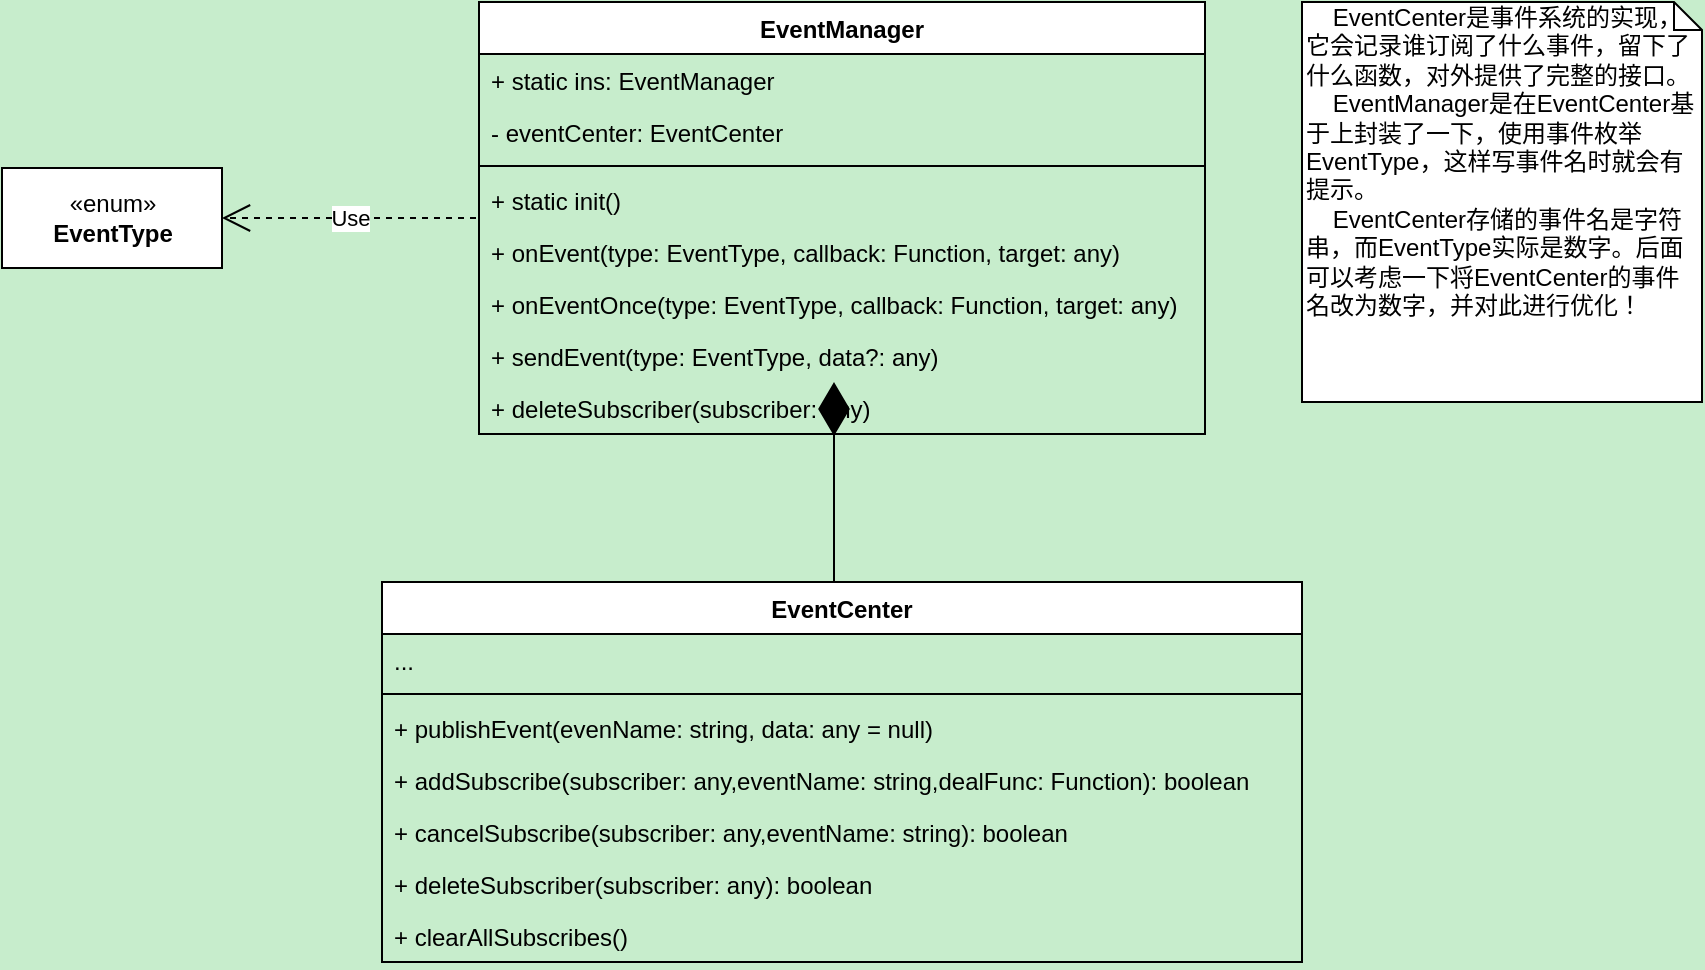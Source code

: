 <mxfile version="12.3.2" type="device" pages="3"><diagram id="Q_BTeMzvVYEs-t54QEot" name="事件管理模块"><mxGraphModel dx="1357" dy="360" grid="1" gridSize="10" guides="1" tooltips="1" connect="1" arrows="1" fold="1" page="1" pageScale="1" pageWidth="827" pageHeight="1169" background="#C7EDCC" math="0" shadow="0"><root><mxCell id="0"/><mxCell id="1" parent="0"/><mxCell id="aZu7t1gWqZ5ln_S5-NXc-1" value="EventCenter" style="swimlane;fontStyle=1;align=center;verticalAlign=top;childLayout=stackLayout;horizontal=1;startSize=26;horizontalStack=0;resizeParent=1;resizeParentMax=0;resizeLast=0;collapsible=1;marginBottom=0;" vertex="1" parent="1"><mxGeometry x="100" y="440" width="460" height="190" as="geometry"><mxRectangle x="80" y="430" width="100" height="26" as="alternateBounds"/></mxGeometry></mxCell><mxCell id="aZu7t1gWqZ5ln_S5-NXc-2" value="..." style="text;strokeColor=none;fillColor=none;align=left;verticalAlign=top;spacingLeft=4;spacingRight=4;overflow=hidden;rotatable=0;points=[[0,0.5],[1,0.5]];portConstraint=eastwest;" vertex="1" parent="aZu7t1gWqZ5ln_S5-NXc-1"><mxGeometry y="26" width="460" height="26" as="geometry"/></mxCell><mxCell id="aZu7t1gWqZ5ln_S5-NXc-3" value="" style="line;strokeWidth=1;fillColor=none;align=left;verticalAlign=middle;spacingTop=-1;spacingLeft=3;spacingRight=3;rotatable=0;labelPosition=right;points=[];portConstraint=eastwest;" vertex="1" parent="aZu7t1gWqZ5ln_S5-NXc-1"><mxGeometry y="52" width="460" height="8" as="geometry"/></mxCell><mxCell id="aZu7t1gWqZ5ln_S5-NXc-4" value="+ publishEvent(evenName: string, data: any = null)" style="text;strokeColor=none;fillColor=none;align=left;verticalAlign=top;spacingLeft=4;spacingRight=4;overflow=hidden;rotatable=0;points=[[0,0.5],[1,0.5]];portConstraint=eastwest;" vertex="1" parent="aZu7t1gWqZ5ln_S5-NXc-1"><mxGeometry y="60" width="460" height="26" as="geometry"/></mxCell><mxCell id="aZu7t1gWqZ5ln_S5-NXc-5" value="+ addSubscribe(subscriber: any,eventName: string,dealFunc: Function): boolean" style="text;strokeColor=none;fillColor=none;align=left;verticalAlign=top;spacingLeft=4;spacingRight=4;overflow=hidden;rotatable=0;points=[[0,0.5],[1,0.5]];portConstraint=eastwest;" vertex="1" parent="aZu7t1gWqZ5ln_S5-NXc-1"><mxGeometry y="86" width="460" height="26" as="geometry"/></mxCell><mxCell id="aZu7t1gWqZ5ln_S5-NXc-6" value="+ cancelSubscribe(subscriber: any,eventName: string): boolean" style="text;strokeColor=none;fillColor=none;align=left;verticalAlign=top;spacingLeft=4;spacingRight=4;overflow=hidden;rotatable=0;points=[[0,0.5],[1,0.5]];portConstraint=eastwest;" vertex="1" parent="aZu7t1gWqZ5ln_S5-NXc-1"><mxGeometry y="112" width="460" height="26" as="geometry"/></mxCell><mxCell id="aZu7t1gWqZ5ln_S5-NXc-7" value="+ deleteSubscriber(subscriber: any): boolean" style="text;strokeColor=none;fillColor=none;align=left;verticalAlign=top;spacingLeft=4;spacingRight=4;overflow=hidden;rotatable=0;points=[[0,0.5],[1,0.5]];portConstraint=eastwest;" vertex="1" parent="aZu7t1gWqZ5ln_S5-NXc-1"><mxGeometry y="138" width="460" height="26" as="geometry"/></mxCell><mxCell id="aZu7t1gWqZ5ln_S5-NXc-8" value="+ clearAllSubscribes()" style="text;strokeColor=none;fillColor=none;align=left;verticalAlign=top;spacingLeft=4;spacingRight=4;overflow=hidden;rotatable=0;points=[[0,0.5],[1,0.5]];portConstraint=eastwest;" vertex="1" parent="aZu7t1gWqZ5ln_S5-NXc-1"><mxGeometry y="164" width="460" height="26" as="geometry"/></mxCell><mxCell id="aZu7t1gWqZ5ln_S5-NXc-9" value="EventManager" style="swimlane;fontStyle=1;align=center;verticalAlign=top;childLayout=stackLayout;horizontal=1;startSize=26;horizontalStack=0;resizeParent=1;resizeParentMax=0;resizeLast=0;collapsible=1;marginBottom=0;" vertex="1" parent="1"><mxGeometry x="148.5" y="150" width="363" height="216" as="geometry"><mxRectangle x="148.5" y="150" width="110" height="26" as="alternateBounds"/></mxGeometry></mxCell><mxCell id="aZu7t1gWqZ5ln_S5-NXc-16" value="+ static ins: EventManager" style="text;strokeColor=none;fillColor=none;align=left;verticalAlign=top;spacingLeft=4;spacingRight=4;overflow=hidden;rotatable=0;points=[[0,0.5],[1,0.5]];portConstraint=eastwest;" vertex="1" parent="aZu7t1gWqZ5ln_S5-NXc-9"><mxGeometry y="26" width="363" height="26" as="geometry"/></mxCell><mxCell id="aZu7t1gWqZ5ln_S5-NXc-10" value="- eventCenter: EventCenter" style="text;strokeColor=none;fillColor=none;align=left;verticalAlign=top;spacingLeft=4;spacingRight=4;overflow=hidden;rotatable=0;points=[[0,0.5],[1,0.5]];portConstraint=eastwest;" vertex="1" parent="aZu7t1gWqZ5ln_S5-NXc-9"><mxGeometry y="52" width="363" height="26" as="geometry"/></mxCell><mxCell id="aZu7t1gWqZ5ln_S5-NXc-11" value="" style="line;strokeWidth=1;fillColor=none;align=left;verticalAlign=middle;spacingTop=-1;spacingLeft=3;spacingRight=3;rotatable=0;labelPosition=right;points=[];portConstraint=eastwest;" vertex="1" parent="aZu7t1gWqZ5ln_S5-NXc-9"><mxGeometry y="78" width="363" height="8" as="geometry"/></mxCell><mxCell id="zRfI-YSv69lLiLwxDnCK-1" value="+ static init()" style="text;strokeColor=none;fillColor=none;align=left;verticalAlign=top;spacingLeft=4;spacingRight=4;overflow=hidden;rotatable=0;points=[[0,0.5],[1,0.5]];portConstraint=eastwest;" vertex="1" parent="aZu7t1gWqZ5ln_S5-NXc-9"><mxGeometry y="86" width="363" height="26" as="geometry"/></mxCell><mxCell id="aZu7t1gWqZ5ln_S5-NXc-12" value="+ onEvent(type: EventType, callback: Function, target: any)" style="text;strokeColor=none;fillColor=none;align=left;verticalAlign=top;spacingLeft=4;spacingRight=4;overflow=hidden;rotatable=0;points=[[0,0.5],[1,0.5]];portConstraint=eastwest;" vertex="1" parent="aZu7t1gWqZ5ln_S5-NXc-9"><mxGeometry y="112" width="363" height="26" as="geometry"/></mxCell><mxCell id="aZu7t1gWqZ5ln_S5-NXc-15" value="+ onEventOnce(type: EventType, callback: Function, target: any)" style="text;strokeColor=none;fillColor=none;align=left;verticalAlign=top;spacingLeft=4;spacingRight=4;overflow=hidden;rotatable=0;points=[[0,0.5],[1,0.5]];portConstraint=eastwest;" vertex="1" parent="aZu7t1gWqZ5ln_S5-NXc-9"><mxGeometry y="138" width="363" height="26" as="geometry"/></mxCell><mxCell id="aZu7t1gWqZ5ln_S5-NXc-14" value="+ sendEvent(type: EventType, data?: any)" style="text;strokeColor=none;fillColor=none;align=left;verticalAlign=top;spacingLeft=4;spacingRight=4;overflow=hidden;rotatable=0;points=[[0,0.5],[1,0.5]];portConstraint=eastwest;" vertex="1" parent="aZu7t1gWqZ5ln_S5-NXc-9"><mxGeometry y="164" width="363" height="26" as="geometry"/></mxCell><mxCell id="aZu7t1gWqZ5ln_S5-NXc-18" value="+ deleteSubscriber(subscriber: any)" style="text;strokeColor=none;fillColor=none;align=left;verticalAlign=top;spacingLeft=4;spacingRight=4;overflow=hidden;rotatable=0;points=[[0,0.5],[1,0.5]];portConstraint=eastwest;" vertex="1" parent="aZu7t1gWqZ5ln_S5-NXc-9"><mxGeometry y="190" width="363" height="26" as="geometry"/></mxCell><mxCell id="aZu7t1gWqZ5ln_S5-NXc-19" value="" style="endArrow=diamondThin;endFill=1;endSize=24;html=1;" edge="1" parent="1"><mxGeometry width="160" relative="1" as="geometry"><mxPoint x="326" y="440" as="sourcePoint"/><mxPoint x="326" y="340" as="targetPoint"/></mxGeometry></mxCell><mxCell id="6h2Afn7IQ_p_yHeKTaWK-1" value="&amp;nbsp; &amp;nbsp; EventCenter是事件系统的实现，它会记录谁订阅了什么事件，留下了什么函数，对外提供了完整的接口。&lt;br&gt;&amp;nbsp; &amp;nbsp; EventManager是在EventCenter基于上封装了一下，使用事件枚举EventType，这样写事件名时就会有提示。&lt;br&gt;&amp;nbsp; &amp;nbsp; EventCenter存储的事件名是字符串，而EventType实际是数字。后面 可以考虑一下将EventCenter的事件名改为数字，并对此进行优化！" style="shape=note;whiteSpace=wrap;html=1;size=14;verticalAlign=top;align=left;spacingTop=-6;" vertex="1" parent="1"><mxGeometry x="560" y="150" width="200" height="200" as="geometry"/></mxCell><mxCell id="zRfI-YSv69lLiLwxDnCK-3" value="«enum»&lt;br&gt;&lt;b&gt;EventType&lt;/b&gt;" style="html=1;" vertex="1" parent="1"><mxGeometry x="-90" y="233" width="110" height="50" as="geometry"/></mxCell><mxCell id="zRfI-YSv69lLiLwxDnCK-4" value="Use" style="endArrow=open;endSize=12;dashed=1;html=1;entryX=1;entryY=0.5;entryDx=0;entryDy=0;" edge="1" parent="1" target="zRfI-YSv69lLiLwxDnCK-3"><mxGeometry width="160" relative="1" as="geometry"><mxPoint x="147" y="258" as="sourcePoint"/><mxPoint x="20" y="400" as="targetPoint"/></mxGeometry></mxCell></root></mxGraphModel></diagram><diagram id="E9Rknxmo8aUPvP33EIPK" name="资源管理模块"><mxGraphModel dx="768" dy="522" grid="1" gridSize="10" guides="1" tooltips="1" connect="1" arrows="1" fold="1" page="1" pageScale="1" pageWidth="827" pageHeight="1169" math="0" shadow="0"><root><mxCell id="rUjTeEDlAsm-ZAu4rjN2-0"/><mxCell id="rUjTeEDlAsm-ZAu4rjN2-1" parent="rUjTeEDlAsm-ZAu4rjN2-0"/><mxCell id="OrnuavaBSCPEre1M3GXU-4" value="ResManager" style="swimlane;fontStyle=1;align=center;verticalAlign=top;childLayout=stackLayout;horizontal=1;startSize=26;horizontalStack=0;resizeParent=1;resizeParentMax=0;resizeLast=0;collapsible=1;marginBottom=0;" vertex="1" parent="rUjTeEDlAsm-ZAu4rjN2-1"><mxGeometry x="170" y="110" width="310" height="242" as="geometry"/></mxCell><mxCell id="OrnuavaBSCPEre1M3GXU-5" value="+ static ins: ResManager" style="text;strokeColor=none;fillColor=none;align=left;verticalAlign=top;spacingLeft=4;spacingRight=4;overflow=hidden;rotatable=0;points=[[0,0.5],[1,0.5]];portConstraint=eastwest;" vertex="1" parent="OrnuavaBSCPEre1M3GXU-4"><mxGeometry y="26" width="310" height="26" as="geometry"/></mxCell><mxCell id="OGKzMREk8jcaC18DeHbJ-0" value="- resDependence: ResDependence" style="text;strokeColor=none;fillColor=none;align=left;verticalAlign=top;spacingLeft=4;spacingRight=4;overflow=hidden;rotatable=0;points=[[0,0.5],[1,0.5]];portConstraint=eastwest;" vertex="1" parent="OrnuavaBSCPEre1M3GXU-4"><mxGeometry y="52" width="310" height="26" as="geometry"/></mxCell><mxCell id="OrnuavaBSCPEre1M3GXU-6" value="" style="line;strokeWidth=1;fillColor=none;align=left;verticalAlign=middle;spacingTop=-1;spacingLeft=3;spacingRight=3;rotatable=0;labelPosition=right;points=[];portConstraint=eastwest;" vertex="1" parent="OrnuavaBSCPEre1M3GXU-4"><mxGeometry y="78" width="310" height="8" as="geometry"/></mxCell><mxCell id="OrnuavaBSCPEre1M3GXU-7" value="+ static init()" style="text;strokeColor=none;fillColor=none;align=left;verticalAlign=top;spacingLeft=4;spacingRight=4;overflow=hidden;rotatable=0;points=[[0,0.5],[1,0.5]];portConstraint=eastwest;" vertex="1" parent="OrnuavaBSCPEre1M3GXU-4"><mxGeometry y="86" width="310" height="26" as="geometry"/></mxCell><mxCell id="qckmm631DRImhbW5JRJi-0" value="+ loadRes()" style="text;strokeColor=none;fillColor=none;align=left;verticalAlign=top;spacingLeft=4;spacingRight=4;overflow=hidden;rotatable=0;points=[[0,0.5],[1,0.5]];portConstraint=eastwest;" vertex="1" parent="OrnuavaBSCPEre1M3GXU-4"><mxGeometry y="112" width="310" height="26" as="geometry"/></mxCell><mxCell id="qckmm631DRImhbW5JRJi-1" value="+ loadResArray()" style="text;strokeColor=none;fillColor=none;align=left;verticalAlign=top;spacingLeft=4;spacingRight=4;overflow=hidden;rotatable=0;points=[[0,0.5],[1,0.5]];portConstraint=eastwest;" vertex="1" parent="OrnuavaBSCPEre1M3GXU-4"><mxGeometry y="138" width="310" height="26" as="geometry"/></mxCell><mxCell id="OGKzMREk8jcaC18DeHbJ-2" value="+ getRes()" style="text;strokeColor=none;fillColor=none;align=left;verticalAlign=top;spacingLeft=4;spacingRight=4;overflow=hidden;rotatable=0;points=[[0,0.5],[1,0.5]];portConstraint=eastwest;" vertex="1" parent="OrnuavaBSCPEre1M3GXU-4"><mxGeometry y="164" width="310" height="26" as="geometry"/></mxCell><mxCell id="OGKzMREk8jcaC18DeHbJ-1" value="+ releaseResRecursion()" style="text;strokeColor=none;fillColor=none;align=left;verticalAlign=top;spacingLeft=4;spacingRight=4;overflow=hidden;rotatable=0;points=[[0,0.5],[1,0.5]];portConstraint=eastwest;" vertex="1" parent="OrnuavaBSCPEre1M3GXU-4"><mxGeometry y="190" width="310" height="26" as="geometry"/></mxCell><mxCell id="OGKzMREk8jcaC18DeHbJ-3" value="+ releaseIdleRes()" style="text;strokeColor=none;fillColor=none;align=left;verticalAlign=top;spacingLeft=4;spacingRight=4;overflow=hidden;rotatable=0;points=[[0,0.5],[1,0.5]];portConstraint=eastwest;" vertex="1" parent="OrnuavaBSCPEre1M3GXU-4"><mxGeometry y="216" width="310" height="26" as="geometry"/></mxCell><mxCell id="OGKzMREk8jcaC18DeHbJ-4" value="ResDependence" style="swimlane;fontStyle=1;align=center;verticalAlign=top;childLayout=stackLayout;horizontal=1;startSize=26;horizontalStack=0;resizeParent=1;resizeParentMax=0;resizeLast=0;collapsible=1;marginBottom=0;" vertex="1" parent="rUjTeEDlAsm-ZAu4rjN2-1"><mxGeometry x="192.5" y="410" width="265" height="216" as="geometry"/></mxCell><mxCell id="OGKzMREk8jcaC18DeHbJ-5" value="......" style="text;strokeColor=none;fillColor=none;align=left;verticalAlign=top;spacingLeft=4;spacingRight=4;overflow=hidden;rotatable=0;points=[[0,0.5],[1,0.5]];portConstraint=eastwest;" vertex="1" parent="OGKzMREk8jcaC18DeHbJ-4"><mxGeometry y="26" width="265" height="26" as="geometry"/></mxCell><mxCell id="OGKzMREk8jcaC18DeHbJ-6" value="" style="line;strokeWidth=1;fillColor=none;align=left;verticalAlign=middle;spacingTop=-1;spacingLeft=3;spacingRight=3;rotatable=0;labelPosition=right;points=[];portConstraint=eastwest;" vertex="1" parent="OGKzMREk8jcaC18DeHbJ-4"><mxGeometry y="52" width="265" height="8" as="geometry"/></mxCell><mxCell id="OGKzMREk8jcaC18DeHbJ-7" value="+ recordDependence(url: string)" style="text;strokeColor=none;fillColor=none;align=left;verticalAlign=top;spacingLeft=4;spacingRight=4;overflow=hidden;rotatable=0;points=[[0,0.5],[1,0.5]];portConstraint=eastwest;" vertex="1" parent="OGKzMREk8jcaC18DeHbJ-4"><mxGeometry y="60" width="265" height="26" as="geometry"/></mxCell><mxCell id="OGKzMREk8jcaC18DeHbJ-8" value="+ deleteResDependInfo(key: string)" style="text;strokeColor=none;fillColor=none;align=left;verticalAlign=top;spacingLeft=4;spacingRight=4;overflow=hidden;rotatable=0;points=[[0,0.5],[1,0.5]];portConstraint=eastwest;" vertex="1" parent="OGKzMREk8jcaC18DeHbJ-4"><mxGeometry y="86" width="265" height="26" as="geometry"/></mxCell><mxCell id="OGKzMREk8jcaC18DeHbJ-9" value="+ getAllResMapKeys(): IterableIterator&lt;string&gt;" style="text;strokeColor=none;fillColor=none;align=left;verticalAlign=top;spacingLeft=4;spacingRight=4;overflow=hidden;rotatable=0;points=[[0,0.5],[1,0.5]];portConstraint=eastwest;" vertex="1" parent="OGKzMREk8jcaC18DeHbJ-4"><mxGeometry y="112" width="265" height="26" as="geometry"/></mxCell><mxCell id="OGKzMREk8jcaC18DeHbJ-11" value="+ recordUse()" style="text;strokeColor=none;fillColor=none;align=left;verticalAlign=top;spacingLeft=4;spacingRight=4;overflow=hidden;rotatable=0;points=[[0,0.5],[1,0.5]];portConstraint=eastwest;" vertex="1" parent="OGKzMREk8jcaC18DeHbJ-4"><mxGeometry y="138" width="265" height="26" as="geometry"/></mxCell><mxCell id="OGKzMREk8jcaC18DeHbJ-12" value="+ removeUse()" style="text;strokeColor=none;fillColor=none;align=left;verticalAlign=top;spacingLeft=4;spacingRight=4;overflow=hidden;rotatable=0;points=[[0,0.5],[1,0.5]];portConstraint=eastwest;" vertex="1" parent="OGKzMREk8jcaC18DeHbJ-4"><mxGeometry y="164" width="265" height="26" as="geometry"/></mxCell><mxCell id="OGKzMREk8jcaC18DeHbJ-13" value="......" style="text;strokeColor=none;fillColor=none;align=left;verticalAlign=top;spacingLeft=4;spacingRight=4;overflow=hidden;rotatable=0;points=[[0,0.5],[1,0.5]];portConstraint=eastwest;" vertex="1" parent="OGKzMREk8jcaC18DeHbJ-4"><mxGeometry y="190" width="265" height="26" as="geometry"/></mxCell><mxCell id="OGKzMREk8jcaC18DeHbJ-14" value="" style="endArrow=diamondThin;endFill=1;endSize=24;html=1;entryX=0.492;entryY=1.192;entryDx=0;entryDy=0;entryPerimeter=0;" edge="1" parent="rUjTeEDlAsm-ZAu4rjN2-1" target="OGKzMREk8jcaC18DeHbJ-3"><mxGeometry width="160" relative="1" as="geometry"><mxPoint x="323" y="412" as="sourcePoint"/><mxPoint x="700" y="380" as="targetPoint"/></mxGeometry></mxCell></root></mxGraphModel></diagram><diagram id="Ju7RXQEAEknNiXV0u_h_" name="加载任务模块"><mxGraphModel dx="768" dy="522" grid="1" gridSize="10" guides="1" tooltips="1" connect="1" arrows="1" fold="1" page="1" pageScale="1" pageWidth="827" pageHeight="1169" math="0" shadow="0"><root><mxCell id="UwxquKImThCHqzHAhwP1-0"/><mxCell id="UwxquKImThCHqzHAhwP1-1" parent="UwxquKImThCHqzHAhwP1-0"/><mxCell id="UwxquKImThCHqzHAhwP1-6" value="LoadProgress" style="swimlane;fontStyle=1;align=center;verticalAlign=top;childLayout=stackLayout;horizontal=1;startSize=26;horizontalStack=0;resizeParent=1;resizeParentMax=0;resizeLast=0;collapsible=1;marginBottom=0;" vertex="1" collapsed="1" parent="UwxquKImThCHqzHAhwP1-1"><mxGeometry x="310" y="240" width="110" height="26" as="geometry"><mxRectangle x="310" y="240" width="160" height="86" as="alternateBounds"/></mxGeometry></mxCell><mxCell id="UwxquKImThCHqzHAhwP1-7" value="+ field: type" style="text;strokeColor=none;fillColor=none;align=left;verticalAlign=top;spacingLeft=4;spacingRight=4;overflow=hidden;rotatable=0;points=[[0,0.5],[1,0.5]];portConstraint=eastwest;" vertex="1" parent="UwxquKImThCHqzHAhwP1-6"><mxGeometry y="26" width="110" height="26" as="geometry"/></mxCell><mxCell id="UwxquKImThCHqzHAhwP1-8" value="" style="line;strokeWidth=1;fillColor=none;align=left;verticalAlign=middle;spacingTop=-1;spacingLeft=3;spacingRight=3;rotatable=0;labelPosition=right;points=[];portConstraint=eastwest;" vertex="1" parent="UwxquKImThCHqzHAhwP1-6"><mxGeometry y="52" width="110" height="8" as="geometry"/></mxCell><mxCell id="UwxquKImThCHqzHAhwP1-9" value="+ method(type): type" style="text;strokeColor=none;fillColor=none;align=left;verticalAlign=top;spacingLeft=4;spacingRight=4;overflow=hidden;rotatable=0;points=[[0,0.5],[1,0.5]];portConstraint=eastwest;" vertex="1" parent="UwxquKImThCHqzHAhwP1-6"><mxGeometry y="60" width="110" height="26" as="geometry"/></mxCell><mxCell id="UwxquKImThCHqzHAhwP1-10" value="LoadTaskManager" style="swimlane;fontStyle=1;align=center;verticalAlign=top;childLayout=stackLayout;horizontal=1;startSize=26;horizontalStack=0;resizeParent=1;resizeParentMax=0;resizeLast=0;collapsible=1;marginBottom=0;" vertex="1" collapsed="1" parent="UwxquKImThCHqzHAhwP1-1"><mxGeometry x="295" y="130" width="140" height="26" as="geometry"><mxRectangle x="295" y="90" width="190" height="86" as="alternateBounds"/></mxGeometry></mxCell><mxCell id="UwxquKImThCHqzHAhwP1-11" value="- loadProgress: LoadProgress" style="text;strokeColor=none;fillColor=none;align=left;verticalAlign=top;spacingLeft=4;spacingRight=4;overflow=hidden;rotatable=0;points=[[0,0.5],[1,0.5]];portConstraint=eastwest;" vertex="1" parent="UwxquKImThCHqzHAhwP1-10"><mxGeometry y="26" width="140" height="26" as="geometry"/></mxCell><mxCell id="UwxquKImThCHqzHAhwP1-12" value="" style="line;strokeWidth=1;fillColor=none;align=left;verticalAlign=middle;spacingTop=-1;spacingLeft=3;spacingRight=3;rotatable=0;labelPosition=right;points=[];portConstraint=eastwest;" vertex="1" parent="UwxquKImThCHqzHAhwP1-10"><mxGeometry y="52" width="140" height="8" as="geometry"/></mxCell><mxCell id="UwxquKImThCHqzHAhwP1-13" value="+ method(type): type" style="text;strokeColor=none;fillColor=none;align=left;verticalAlign=top;spacingLeft=4;spacingRight=4;overflow=hidden;rotatable=0;points=[[0,0.5],[1,0.5]];portConstraint=eastwest;" vertex="1" parent="UwxquKImThCHqzHAhwP1-10"><mxGeometry y="60" width="140" height="26" as="geometry"/></mxCell><mxCell id="UwxquKImThCHqzHAhwP1-14" value="" style="endArrow=diamondThin;endFill=1;endSize=24;html=1;" edge="1" parent="UwxquKImThCHqzHAhwP1-1" source="UwxquKImThCHqzHAhwP1-6" target="UwxquKImThCHqzHAhwP1-13"><mxGeometry width="160" relative="1" as="geometry"><mxPoint x="120" y="210" as="sourcePoint"/><mxPoint x="280" y="210" as="targetPoint"/></mxGeometry></mxCell></root></mxGraphModel></diagram></mxfile>